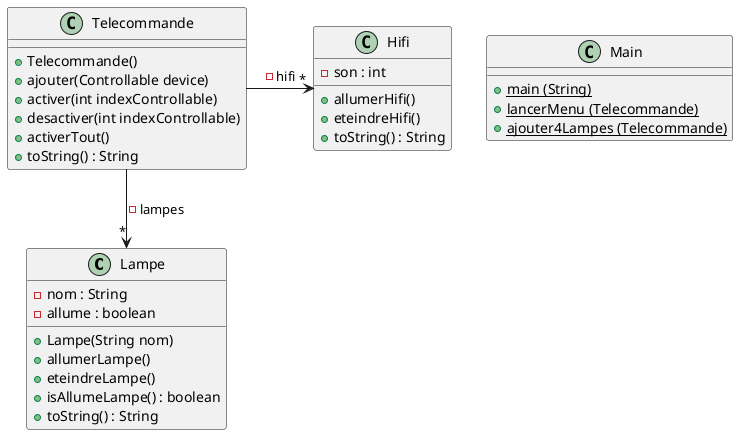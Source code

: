 @startuml

class Lampe {
    - nom : String
    - allume : boolean
    + Lampe(String nom)
    + allumerLampe()
    + eteindreLampe()
    + isAllumeLampe() : boolean
    + toString() : String
}

class Hifi {
    - son : int
    + allumerHifi()
    + eteindreHifi()
    + toString() : String
}

class Telecommande {
    + Telecommande()
    + ajouter(Controllable device)
    + activer(int indexControllable)
    + desactiver(int indexControllable)
    + activerTout()
    + toString() : String
}

class Main {
    + main (String) {static}
    + lancerMenu (Telecommande) {static}
    + ajouter4Lampes (Telecommande) {static}
}

Telecommande --> "*" Lampe : - lampes
Telecommande -> "*" Hifi : - hifi

@enduml